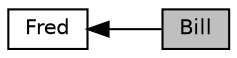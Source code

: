 digraph "Bill"
{
  edge [fontname="Helvetica",fontsize="10",labelfontname="Helvetica",labelfontsize="10"];
  node [fontname="Helvetica",fontsize="10",shape=record];
  rankdir=LR;
  Node0 [label="Bill",height=0.2,width=0.4,color="black", fillcolor="grey75", style="filled", fontcolor="black"];
  Node1 [label="Fred",height=0.2,width=0.4,color="black", fillcolor="white", style="filled",URL="$group__Fred.html"];
  Node1->Node0 [shape=plaintext, dir="back", style="solid"];
}
